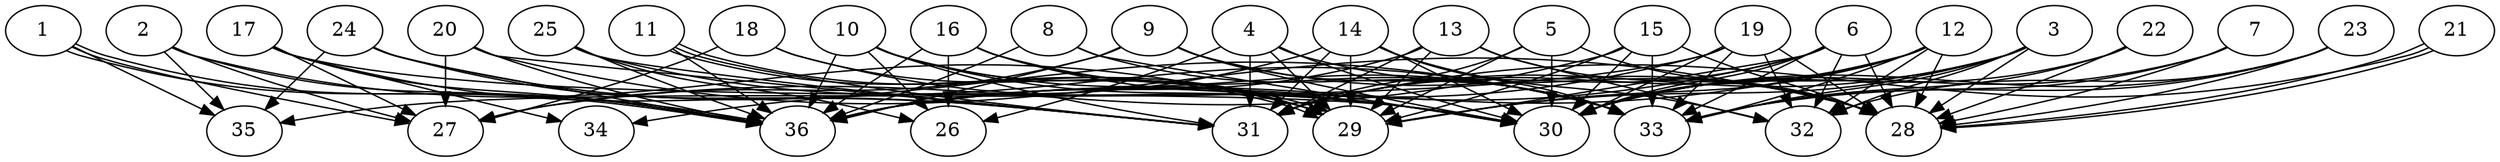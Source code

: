// DAG (tier=3-complex, mode=compute, n=36, ccr=0.483, fat=0.778, density=0.666, regular=0.322, jump=0.247, mindata=1048576, maxdata=16777216)
// DAG automatically generated by daggen at Sun Aug 24 16:33:34 2025
// /home/ermia/Project/Environments/daggen/bin/daggen --dot --ccr 0.483 --fat 0.778 --regular 0.322 --density 0.666 --jump 0.247 --mindata 1048576 --maxdata 16777216 -n 36 
digraph G {
  1 [size="11813564109312000", alpha="0.12", expect_size="5906782054656000"]
  1 -> 27 [size ="242442313924608"]
  1 -> 35 [size ="242442313924608"]
  1 -> 36 [size ="242442313924608"]
  1 -> 36 [size ="242442313924608"]
  2 [size="278855807351422", alpha="0.13", expect_size="139427903675711"]
  2 -> 27 [size ="11899081064448"]
  2 -> 29 [size ="11899081064448"]
  2 -> 35 [size ="11899081064448"]
  2 -> 36 [size ="11899081064448"]
  3 [size="4262555194915021312", alpha="0.19", expect_size="2131277597457510656"]
  3 -> 28 [size ="1722831851225088"]
  3 -> 29 [size ="1722831851225088"]
  3 -> 30 [size ="1722831851225088"]
  3 -> 31 [size ="1722831851225088"]
  3 -> 32 [size ="1722831851225088"]
  3 -> 33 [size ="1722831851225088"]
  4 [size="2118162743722653952", alpha="0.17", expect_size="1059081371861326976"]
  4 -> 26 [size ="1212392797110272"]
  4 -> 28 [size ="1212392797110272"]
  4 -> 29 [size ="1212392797110272"]
  4 -> 30 [size ="1212392797110272"]
  4 -> 31 [size ="1212392797110272"]
  5 [size="34412191952253064", alpha="0.06", expect_size="17206095976126532"]
  5 -> 28 [size ="28555031347200"]
  5 -> 29 [size ="28555031347200"]
  5 -> 30 [size ="28555031347200"]
  5 -> 31 [size ="28555031347200"]
  6 [size="1275521956907948544", alpha="0.09", expect_size="637760978453974272"]
  6 -> 28 [size ="557602593308672"]
  6 -> 29 [size ="557602593308672"]
  6 -> 30 [size ="557602593308672"]
  6 -> 31 [size ="557602593308672"]
  6 -> 32 [size ="557602593308672"]
  6 -> 33 [size ="557602593308672"]
  6 -> 36 [size ="557602593308672"]
  7 [size="5549539313551662", alpha="0.14", expect_size="2774769656775831"]
  7 -> 28 [size ="426211616489472"]
  7 -> 30 [size ="426211616489472"]
  7 -> 33 [size ="426211616489472"]
  8 [size="201467466839579040", alpha="0.13", expect_size="100733733419789520"]
  8 -> 30 [size ="408228051550208"]
  8 -> 33 [size ="408228051550208"]
  8 -> 36 [size ="408228051550208"]
  9 [size="2344342841918601822208", alpha="0.16", expect_size="1172171420959300911104"]
  9 -> 27 [size ="1411792064479232"]
  9 -> 28 [size ="1411792064479232"]
  9 -> 30 [size ="1411792064479232"]
  9 -> 33 [size ="1411792064479232"]
  9 -> 36 [size ="1411792064479232"]
  10 [size="1916890827898545408", alpha="0.11", expect_size="958445413949272704"]
  10 -> 26 [size ="1167435939971072"]
  10 -> 29 [size ="1167435939971072"]
  10 -> 30 [size ="1167435939971072"]
  10 -> 31 [size ="1167435939971072"]
  10 -> 33 [size ="1167435939971072"]
  10 -> 36 [size ="1167435939971072"]
  11 [size="436390753305991168", alpha="0.20", expect_size="218195376652995584"]
  11 -> 29 [size ="218102138667008"]
  11 -> 29 [size ="218102138667008"]
  11 -> 31 [size ="218102138667008"]
  11 -> 36 [size ="218102138667008"]
  12 [size="7386713550567936", alpha="0.05", expect_size="3693356775283968"]
  12 -> 28 [size ="117587614629888"]
  12 -> 29 [size ="117587614629888"]
  12 -> 30 [size ="117587614629888"]
  12 -> 31 [size ="117587614629888"]
  12 -> 32 [size ="117587614629888"]
  12 -> 33 [size ="117587614629888"]
  12 -> 36 [size ="117587614629888"]
  13 [size="285718247168941228032", alpha="0.16", expect_size="142859123584470614016"]
  13 -> 28 [size ="347041947451392"]
  13 -> 29 [size ="347041947451392"]
  13 -> 31 [size ="347041947451392"]
  13 -> 32 [size ="347041947451392"]
  13 -> 36 [size ="347041947451392"]
  14 [size="699869988386519040", alpha="0.05", expect_size="349934994193259520"]
  14 -> 29 [size ="1649573869125632"]
  14 -> 30 [size ="1649573869125632"]
  14 -> 31 [size ="1649573869125632"]
  14 -> 32 [size ="1649573869125632"]
  14 -> 33 [size ="1649573869125632"]
  14 -> 34 [size ="1649573869125632"]
  15 [size="1740417225097983", alpha="0.10", expect_size="870208612548991"]
  15 -> 27 [size ="59086972387328"]
  15 -> 28 [size ="59086972387328"]
  15 -> 29 [size ="59086972387328"]
  15 -> 30 [size ="59086972387328"]
  15 -> 33 [size ="59086972387328"]
  16 [size="487719941600834486272", alpha="0.04", expect_size="243859970800417243136"]
  16 -> 26 [size ="495682586673152"]
  16 -> 29 [size ="495682586673152"]
  16 -> 30 [size ="495682586673152"]
  16 -> 33 [size ="495682586673152"]
  16 -> 36 [size ="495682586673152"]
  17 [size="2690240139838181343232", alpha="0.10", expect_size="1345120069919090671616"]
  17 -> 27 [size ="1547452591112192"]
  17 -> 30 [size ="1547452591112192"]
  17 -> 31 [size ="1547452591112192"]
  17 -> 34 [size ="1547452591112192"]
  17 -> 36 [size ="1547452591112192"]
  18 [size="2783857431376373248", alpha="0.03", expect_size="1391928715688186624"]
  18 -> 27 [size ="1815161392332800"]
  18 -> 29 [size ="1815161392332800"]
  18 -> 30 [size ="1815161392332800"]
  19 [size="2060764364283690", alpha="0.05", expect_size="1030382182141845"]
  19 -> 28 [size ="47996796403712"]
  19 -> 30 [size ="47996796403712"]
  19 -> 32 [size ="47996796403712"]
  19 -> 33 [size ="47996796403712"]
  19 -> 35 [size ="47996796403712"]
  19 -> 36 [size ="47996796403712"]
  20 [size="1167166109139790200832", alpha="0.19", expect_size="583583054569895100416"]
  20 -> 27 [size ="886839644782592"]
  20 -> 28 [size ="886839644782592"]
  20 -> 31 [size ="886839644782592"]
  20 -> 36 [size ="886839644782592"]
  21 [size="354312995992961", alpha="0.18", expect_size="177156497996480"]
  21 -> 28 [size ="37382329991168"]
  21 -> 28 [size ="37382329991168"]
  21 -> 31 [size ="37382329991168"]
  22 [size="5109493421186220032", alpha="0.03", expect_size="2554746710593110016"]
  22 -> 28 [size ="23732412219392"]
  22 -> 30 [size ="23732412219392"]
  22 -> 33 [size ="23732412219392"]
  23 [size="341471238905891008", alpha="0.17", expect_size="170735619452945504"]
  23 -> 28 [size ="494393760940032"]
  23 -> 30 [size ="494393760940032"]
  23 -> 32 [size ="494393760940032"]
  23 -> 33 [size ="494393760940032"]
  24 [size="778330535353215090688", alpha="0.07", expect_size="389165267676607545344"]
  24 -> 31 [size ="676912758259712"]
  24 -> 33 [size ="676912758259712"]
  24 -> 35 [size ="676912758259712"]
  24 -> 36 [size ="676912758259712"]
  25 [size="88188883458466304", alpha="0.02", expect_size="44094441729233152"]
  25 -> 26 [size ="160416432914432"]
  25 -> 31 [size ="160416432914432"]
  25 -> 33 [size ="160416432914432"]
  25 -> 36 [size ="160416432914432"]
  26 [size="748819117071157690368", alpha="0.12", expect_size="374409558535578845184"]
  27 [size="1124841003305242880", alpha="0.03", expect_size="562420501652621440"]
  28 [size="331107328031125929984", alpha="0.09", expect_size="165553664015562964992"]
  29 [size="1088092141402692096", alpha="0.09", expect_size="544046070701346048"]
  30 [size="75305917298600288", alpha="0.08", expect_size="37652958649300144"]
  31 [size="972666899951349888", alpha="0.03", expect_size="486333449975674944"]
  32 [size="493336355500360", alpha="0.05", expect_size="246668177750180"]
  33 [size="401942043440271327232", alpha="0.18", expect_size="200971021720135663616"]
  34 [size="189984029558236512256", alpha="0.17", expect_size="94992014779118256128"]
  35 [size="20780732040559712", alpha="0.08", expect_size="10390366020279856"]
  36 [size="2057640764535539236864", alpha="0.03", expect_size="1028820382267769618432"]
}